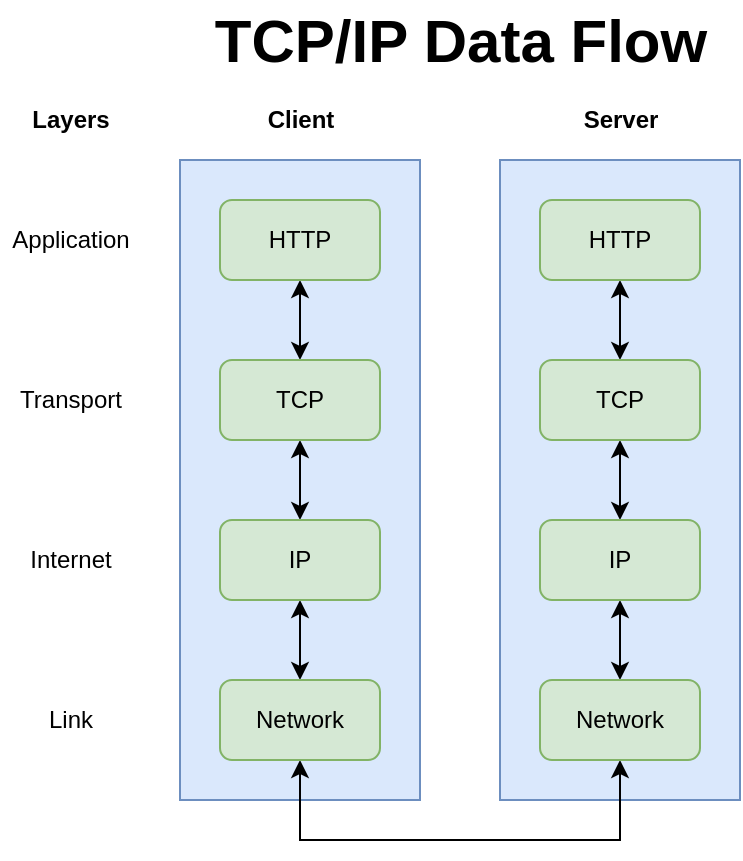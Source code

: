 <mxfile version="14.7.3" type="github">
  <diagram id="UkxiJdt2NRUedwLi81Pg" name="TCP/IP Data Flow">
    <mxGraphModel dx="346" dy="658" grid="1" gridSize="10" guides="1" tooltips="1" connect="1" arrows="1" fold="1" page="1" pageScale="1" pageWidth="1169" pageHeight="827" math="0" shadow="0">
      <root>
        <mxCell id="0" />
        <mxCell id="1" parent="0" />
        <mxCell id="5qPlOilD5NjzbFHRHYGb-19" value="" style="rounded=0;whiteSpace=wrap;html=1;fillColor=#dae8fc;strokeColor=#6c8ebf;" vertex="1" parent="1">
          <mxGeometry x="420" y="180" width="120" height="320" as="geometry" />
        </mxCell>
        <mxCell id="5qPlOilD5NjzbFHRHYGb-18" value="" style="rounded=0;whiteSpace=wrap;html=1;fillColor=#dae8fc;strokeColor=#6c8ebf;" vertex="1" parent="1">
          <mxGeometry x="260" y="180" width="120" height="320" as="geometry" />
        </mxCell>
        <mxCell id="5qPlOilD5NjzbFHRHYGb-23" style="edgeStyle=orthogonalEdgeStyle;rounded=0;orthogonalLoop=1;jettySize=auto;html=1;startArrow=classic;startFill=1;" edge="1" parent="1" source="5qPlOilD5NjzbFHRHYGb-1" target="5qPlOilD5NjzbFHRHYGb-4">
          <mxGeometry relative="1" as="geometry" />
        </mxCell>
        <mxCell id="5qPlOilD5NjzbFHRHYGb-1" value="HTTP" style="rounded=1;whiteSpace=wrap;html=1;fillColor=#d5e8d4;strokeColor=#82b366;" vertex="1" parent="1">
          <mxGeometry x="280" y="200" width="80" height="40" as="geometry" />
        </mxCell>
        <mxCell id="5qPlOilD5NjzbFHRHYGb-2" value="TCP/IP Data Flow" style="text;html=1;align=center;verticalAlign=middle;resizable=0;points=[];autosize=1;strokeColor=none;fontStyle=1;fontSize=30;" vertex="1" parent="1">
          <mxGeometry x="270" y="100" width="260" height="40" as="geometry" />
        </mxCell>
        <mxCell id="5qPlOilD5NjzbFHRHYGb-22" style="edgeStyle=orthogonalEdgeStyle;rounded=0;orthogonalLoop=1;jettySize=auto;html=1;entryX=0.5;entryY=0;entryDx=0;entryDy=0;endArrow=classic;endFill=1;startArrow=classic;startFill=1;" edge="1" parent="1" source="5qPlOilD5NjzbFHRHYGb-4" target="5qPlOilD5NjzbFHRHYGb-5">
          <mxGeometry relative="1" as="geometry" />
        </mxCell>
        <mxCell id="5qPlOilD5NjzbFHRHYGb-4" value="TCP" style="rounded=1;whiteSpace=wrap;html=1;fillColor=#d5e8d4;strokeColor=#82b366;" vertex="1" parent="1">
          <mxGeometry x="280" y="280" width="80" height="40" as="geometry" />
        </mxCell>
        <mxCell id="5qPlOilD5NjzbFHRHYGb-21" style="edgeStyle=orthogonalEdgeStyle;rounded=0;orthogonalLoop=1;jettySize=auto;html=1;entryX=0.5;entryY=0;entryDx=0;entryDy=0;startArrow=classic;startFill=1;" edge="1" parent="1" source="5qPlOilD5NjzbFHRHYGb-5" target="5qPlOilD5NjzbFHRHYGb-6">
          <mxGeometry relative="1" as="geometry" />
        </mxCell>
        <mxCell id="5qPlOilD5NjzbFHRHYGb-5" value="IP" style="rounded=1;whiteSpace=wrap;html=1;fillColor=#d5e8d4;strokeColor=#82b366;" vertex="1" parent="1">
          <mxGeometry x="280" y="360" width="80" height="40" as="geometry" />
        </mxCell>
        <mxCell id="5qPlOilD5NjzbFHRHYGb-20" style="edgeStyle=orthogonalEdgeStyle;rounded=0;orthogonalLoop=1;jettySize=auto;html=1;entryX=0.5;entryY=1;entryDx=0;entryDy=0;startArrow=classic;startFill=1;" edge="1" parent="1" source="5qPlOilD5NjzbFHRHYGb-6" target="5qPlOilD5NjzbFHRHYGb-17">
          <mxGeometry relative="1" as="geometry">
            <Array as="points">
              <mxPoint x="320" y="520" />
              <mxPoint x="480" y="520" />
            </Array>
          </mxGeometry>
        </mxCell>
        <mxCell id="5qPlOilD5NjzbFHRHYGb-6" value="Network" style="rounded=1;whiteSpace=wrap;html=1;fillColor=#d5e8d4;strokeColor=#82b366;" vertex="1" parent="1">
          <mxGeometry x="280" y="440" width="80" height="40" as="geometry" />
        </mxCell>
        <mxCell id="5qPlOilD5NjzbFHRHYGb-7" value="Application" style="text;html=1;align=center;verticalAlign=middle;resizable=0;points=[];autosize=1;strokeColor=none;" vertex="1" parent="1">
          <mxGeometry x="170" y="210" width="70" height="20" as="geometry" />
        </mxCell>
        <mxCell id="5qPlOilD5NjzbFHRHYGb-8" value="Transport" style="text;html=1;align=center;verticalAlign=middle;resizable=0;points=[];autosize=1;strokeColor=none;" vertex="1" parent="1">
          <mxGeometry x="170" y="290" width="70" height="20" as="geometry" />
        </mxCell>
        <mxCell id="5qPlOilD5NjzbFHRHYGb-9" value="Internet" style="text;html=1;align=center;verticalAlign=middle;resizable=0;points=[];autosize=1;strokeColor=none;" vertex="1" parent="1">
          <mxGeometry x="175" y="370" width="60" height="20" as="geometry" />
        </mxCell>
        <mxCell id="5qPlOilD5NjzbFHRHYGb-10" value="Link" style="text;html=1;align=center;verticalAlign=middle;resizable=0;points=[];autosize=1;strokeColor=none;" vertex="1" parent="1">
          <mxGeometry x="185" y="450" width="40" height="20" as="geometry" />
        </mxCell>
        <mxCell id="5qPlOilD5NjzbFHRHYGb-11" value="Layers" style="text;html=1;align=center;verticalAlign=middle;resizable=0;points=[];autosize=1;strokeColor=none;fontStyle=1" vertex="1" parent="1">
          <mxGeometry x="180" y="150" width="50" height="20" as="geometry" />
        </mxCell>
        <mxCell id="5qPlOilD5NjzbFHRHYGb-12" value="Client" style="text;html=1;align=center;verticalAlign=middle;resizable=0;points=[];autosize=1;strokeColor=none;fontStyle=1" vertex="1" parent="1">
          <mxGeometry x="295" y="150" width="50" height="20" as="geometry" />
        </mxCell>
        <mxCell id="5qPlOilD5NjzbFHRHYGb-13" value="Server" style="text;html=1;align=center;verticalAlign=middle;resizable=0;points=[];autosize=1;strokeColor=none;fontStyle=1" vertex="1" parent="1">
          <mxGeometry x="455" y="150" width="50" height="20" as="geometry" />
        </mxCell>
        <mxCell id="5qPlOilD5NjzbFHRHYGb-24" style="edgeStyle=orthogonalEdgeStyle;rounded=0;orthogonalLoop=1;jettySize=auto;html=1;startArrow=classic;startFill=1;" edge="1" parent="1" source="5qPlOilD5NjzbFHRHYGb-14" target="5qPlOilD5NjzbFHRHYGb-15">
          <mxGeometry relative="1" as="geometry" />
        </mxCell>
        <mxCell id="5qPlOilD5NjzbFHRHYGb-14" value="HTTP" style="rounded=1;whiteSpace=wrap;html=1;fillColor=#d5e8d4;strokeColor=#82b366;" vertex="1" parent="1">
          <mxGeometry x="440" y="200" width="80" height="40" as="geometry" />
        </mxCell>
        <mxCell id="5qPlOilD5NjzbFHRHYGb-25" style="edgeStyle=orthogonalEdgeStyle;rounded=0;orthogonalLoop=1;jettySize=auto;html=1;entryX=0.5;entryY=0;entryDx=0;entryDy=0;startArrow=classic;startFill=1;" edge="1" parent="1" source="5qPlOilD5NjzbFHRHYGb-15" target="5qPlOilD5NjzbFHRHYGb-16">
          <mxGeometry relative="1" as="geometry" />
        </mxCell>
        <mxCell id="5qPlOilD5NjzbFHRHYGb-15" value="TCP" style="rounded=1;whiteSpace=wrap;html=1;fillColor=#d5e8d4;strokeColor=#82b366;" vertex="1" parent="1">
          <mxGeometry x="440" y="280" width="80" height="40" as="geometry" />
        </mxCell>
        <mxCell id="5qPlOilD5NjzbFHRHYGb-26" style="edgeStyle=orthogonalEdgeStyle;rounded=0;orthogonalLoop=1;jettySize=auto;html=1;entryX=0.5;entryY=0;entryDx=0;entryDy=0;startArrow=classic;startFill=1;" edge="1" parent="1" source="5qPlOilD5NjzbFHRHYGb-16" target="5qPlOilD5NjzbFHRHYGb-17">
          <mxGeometry relative="1" as="geometry" />
        </mxCell>
        <mxCell id="5qPlOilD5NjzbFHRHYGb-16" value="IP" style="rounded=1;whiteSpace=wrap;html=1;fillColor=#d5e8d4;strokeColor=#82b366;" vertex="1" parent="1">
          <mxGeometry x="440" y="360" width="80" height="40" as="geometry" />
        </mxCell>
        <mxCell id="5qPlOilD5NjzbFHRHYGb-17" value="Network" style="rounded=1;whiteSpace=wrap;html=1;fillColor=#d5e8d4;strokeColor=#82b366;" vertex="1" parent="1">
          <mxGeometry x="440" y="440" width="80" height="40" as="geometry" />
        </mxCell>
      </root>
    </mxGraphModel>
  </diagram>
</mxfile>
